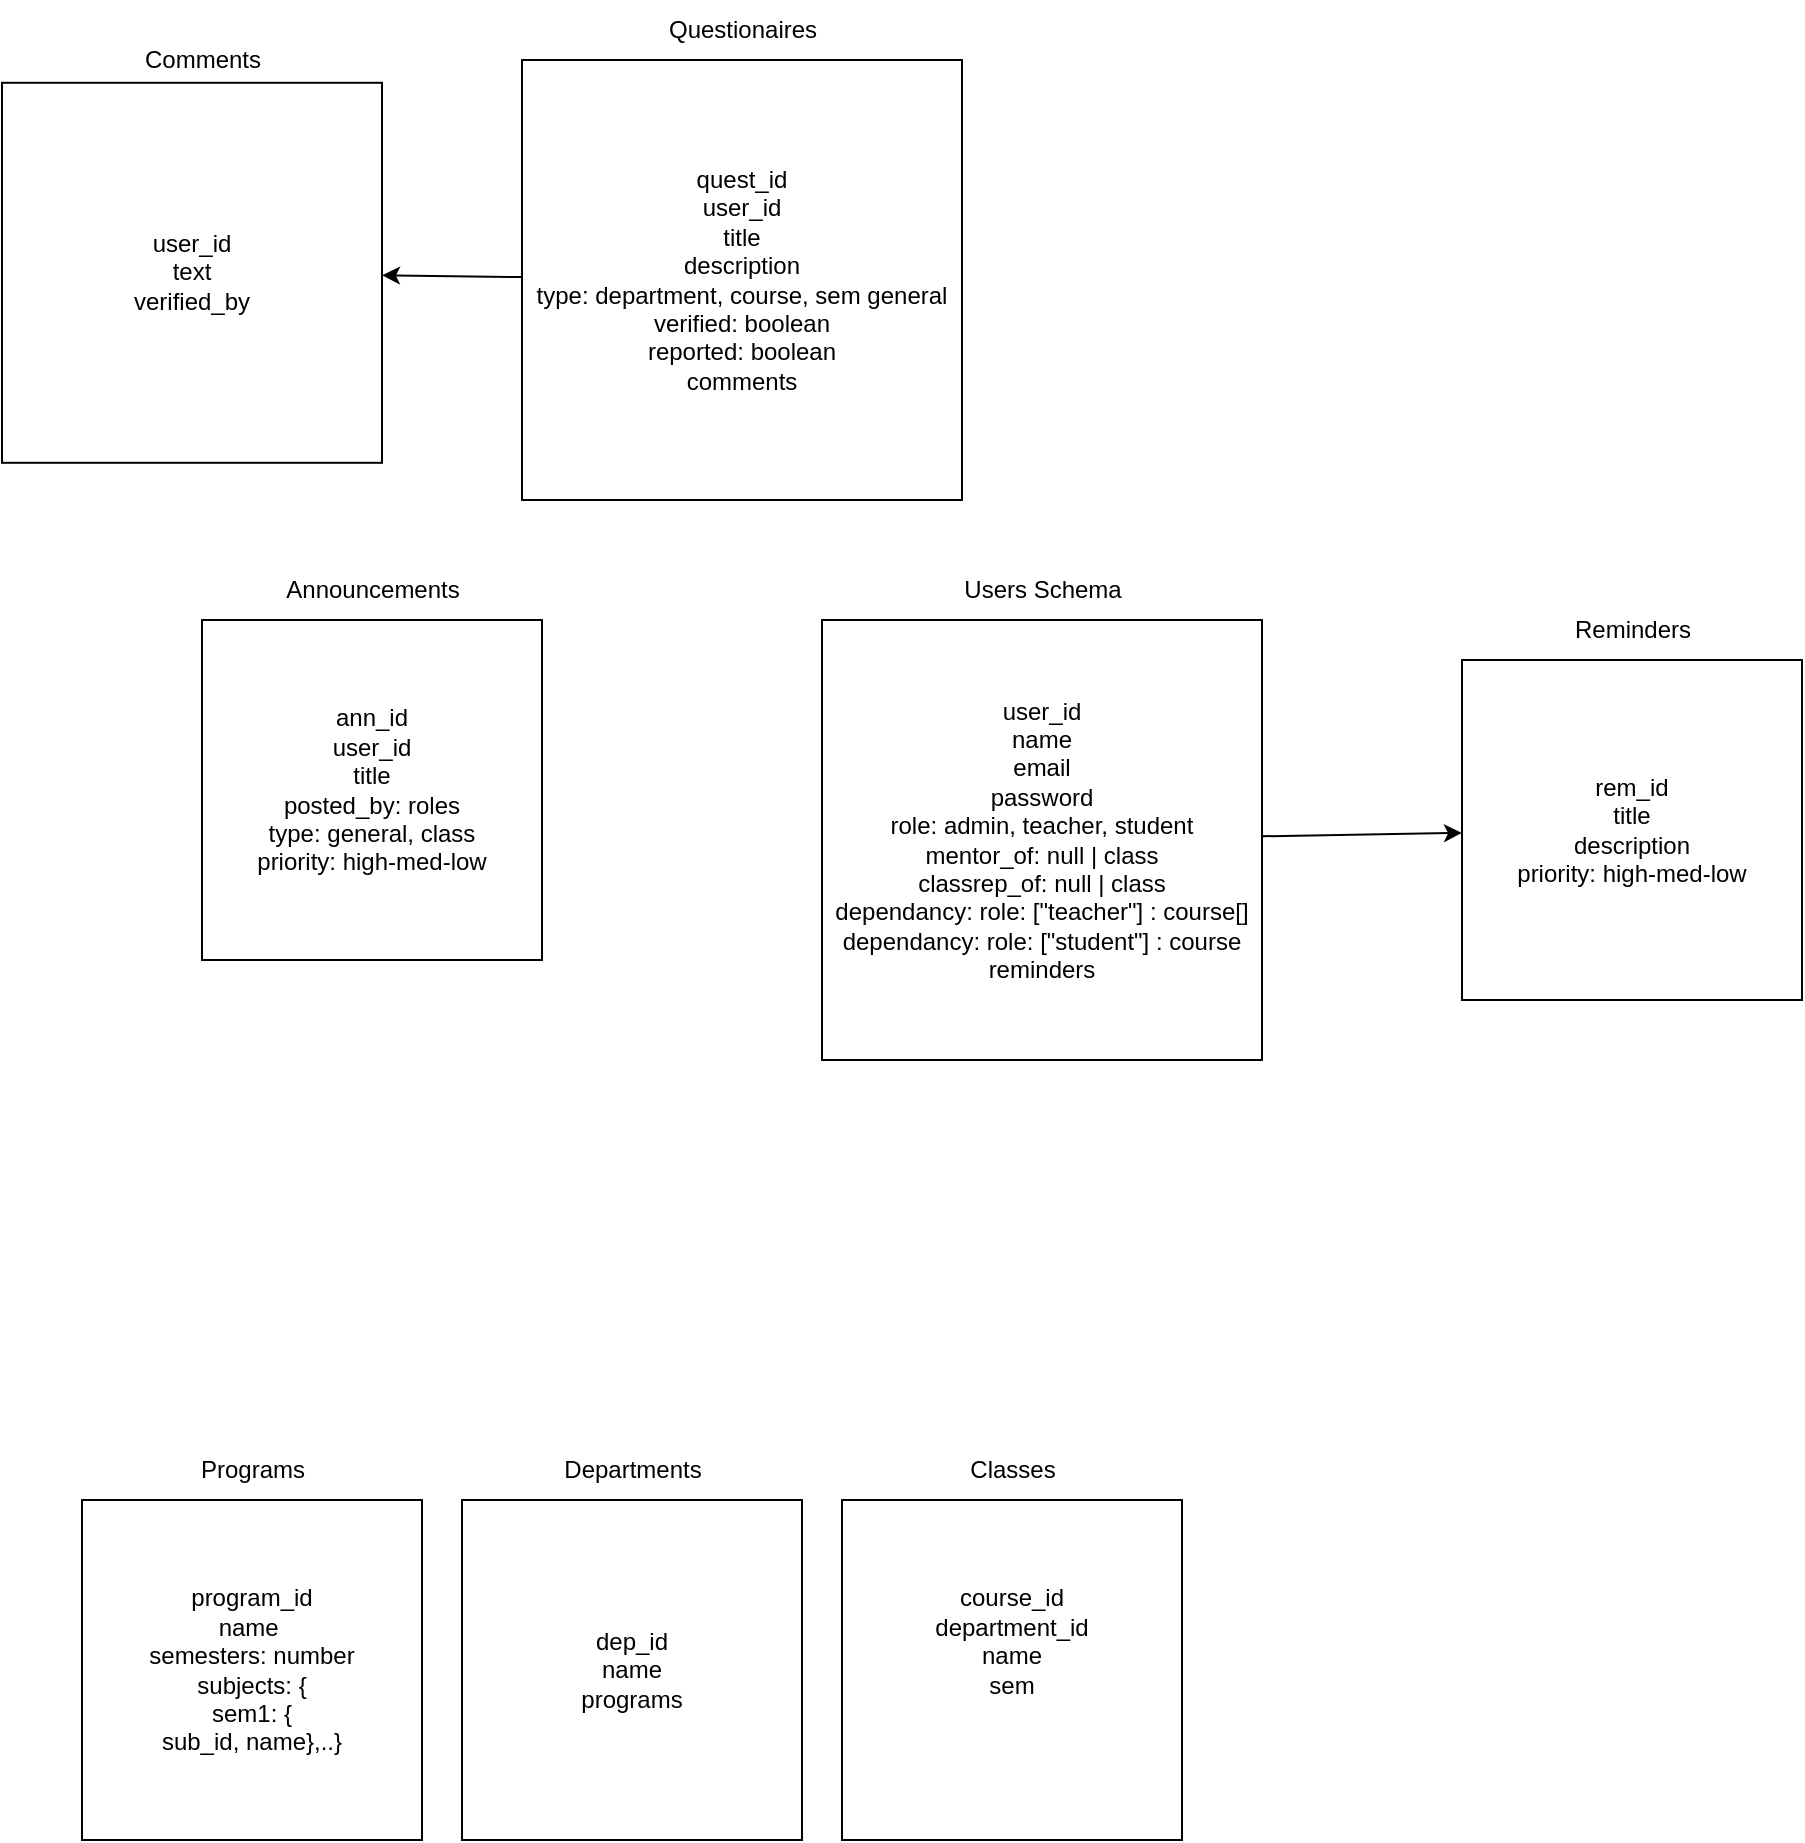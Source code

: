 <mxfile>
    <diagram id="qoH89M9KnnaxGOaqsm-1" name="Page-1">
        <mxGraphModel dx="914" dy="554" grid="1" gridSize="10" guides="1" tooltips="1" connect="1" arrows="1" fold="1" page="1" pageScale="1" pageWidth="1920" pageHeight="1200" math="0" shadow="0">
            <root>
                <mxCell id="0"/>
                <mxCell id="1" parent="0"/>
                <mxCell id="DcK1PtTfnltTrllMDDhU-15" style="edgeStyle=none;html=1;" edge="1" parent="1" source="2" target="DcK1PtTfnltTrllMDDhU-9">
                    <mxGeometry relative="1" as="geometry"/>
                </mxCell>
                <mxCell id="DcK1PtTfnltTrllMDDhU-21" value="" style="group" vertex="1" connectable="0" parent="1">
                    <mxGeometry x="780" y="280" width="220" height="250" as="geometry"/>
                </mxCell>
                <mxCell id="2" value="&lt;div style=&quot;&quot;&gt;&lt;span style=&quot;background-color: initial;&quot;&gt;user_id&lt;/span&gt;&lt;br&gt;&lt;/div&gt;&lt;div style=&quot;&quot;&gt;&lt;span style=&quot;background-color: initial;&quot;&gt;name&lt;/span&gt;&lt;/div&gt;&lt;div style=&quot;&quot;&gt;&lt;span style=&quot;background-color: initial;&quot;&gt;email&lt;/span&gt;&lt;/div&gt;&lt;div style=&quot;&quot;&gt;&lt;span style=&quot;background-color: initial;&quot;&gt;password&lt;/span&gt;&lt;/div&gt;&lt;div style=&quot;&quot;&gt;&lt;span style=&quot;background-color: initial;&quot;&gt;role: admin, teacher, student&lt;/span&gt;&lt;/div&gt;&lt;div style=&quot;&quot;&gt;&lt;span style=&quot;background-color: initial;&quot;&gt;mentor_of: null | class&lt;/span&gt;&lt;/div&gt;&lt;div style=&quot;&quot;&gt;&lt;span style=&quot;background-color: initial;&quot;&gt;classrep_of: null | class&lt;/span&gt;&lt;/div&gt;&lt;div style=&quot;&quot;&gt;dependancy: role: [&quot;teacher&quot;] : course[]&lt;/div&gt;&lt;div style=&quot;&quot;&gt;dependancy: role: [&quot;student&quot;] : course&lt;/div&gt;&lt;div style=&quot;&quot;&gt;reminders&lt;/div&gt;" style="whiteSpace=wrap;html=1;aspect=fixed;align=center;" vertex="1" parent="DcK1PtTfnltTrllMDDhU-21">
                    <mxGeometry y="30" width="220" height="220" as="geometry"/>
                </mxCell>
                <mxCell id="DcK1PtTfnltTrllMDDhU-2" value="Users Schema" style="text;html=1;align=center;verticalAlign=middle;resizable=0;points=[];autosize=1;strokeColor=none;fillColor=none;" vertex="1" parent="DcK1PtTfnltTrllMDDhU-21">
                    <mxGeometry x="60" width="100" height="30" as="geometry"/>
                </mxCell>
                <mxCell id="DcK1PtTfnltTrllMDDhU-22" value="" style="group" vertex="1" connectable="0" parent="1">
                    <mxGeometry x="1100" y="300" width="170" height="200" as="geometry"/>
                </mxCell>
                <mxCell id="DcK1PtTfnltTrllMDDhU-8" value="Reminders" style="text;html=1;align=center;verticalAlign=middle;resizable=0;points=[];autosize=1;strokeColor=none;fillColor=none;" vertex="1" parent="DcK1PtTfnltTrllMDDhU-22">
                    <mxGeometry x="45" width="80" height="30" as="geometry"/>
                </mxCell>
                <mxCell id="DcK1PtTfnltTrllMDDhU-9" value="rem_id&lt;br&gt;title&lt;br&gt;description&lt;br&gt;priority: high-med-low" style="whiteSpace=wrap;html=1;aspect=fixed;" vertex="1" parent="DcK1PtTfnltTrllMDDhU-22">
                    <mxGeometry y="30" width="170" height="170" as="geometry"/>
                </mxCell>
                <mxCell id="DcK1PtTfnltTrllMDDhU-23" value="" style="group" vertex="1" connectable="0" parent="1">
                    <mxGeometry x="470" y="280" width="170" height="200" as="geometry"/>
                </mxCell>
                <mxCell id="DcK1PtTfnltTrllMDDhU-6" value="Announcements" style="text;html=1;align=center;verticalAlign=middle;resizable=0;points=[];autosize=1;strokeColor=none;fillColor=none;" vertex="1" parent="DcK1PtTfnltTrllMDDhU-23">
                    <mxGeometry x="30" width="110" height="30" as="geometry"/>
                </mxCell>
                <mxCell id="DcK1PtTfnltTrllMDDhU-7" value="ann_id&lt;br&gt;user_id&lt;br&gt;title&lt;br&gt;posted_by: roles&lt;br&gt;type: general, class&lt;br&gt;priority: high-med-low" style="whiteSpace=wrap;html=1;aspect=fixed;" vertex="1" parent="DcK1PtTfnltTrllMDDhU-23">
                    <mxGeometry y="30" width="170" height="170" as="geometry"/>
                </mxCell>
                <mxCell id="DcK1PtTfnltTrllMDDhU-24" value="" style="group" vertex="1" connectable="0" parent="1">
                    <mxGeometry x="630" width="220" height="250" as="geometry"/>
                </mxCell>
                <mxCell id="DcK1PtTfnltTrllMDDhU-3" value="Questionaires" style="text;html=1;align=center;verticalAlign=middle;resizable=0;points=[];autosize=1;strokeColor=none;fillColor=none;rotation=0;" vertex="1" parent="DcK1PtTfnltTrllMDDhU-24">
                    <mxGeometry x="60" width="100" height="30" as="geometry"/>
                </mxCell>
                <mxCell id="DcK1PtTfnltTrllMDDhU-5" value="quest_id&lt;br&gt;user_id&lt;br&gt;title&lt;br&gt;description&lt;br&gt;type: department, course, sem general&lt;br&gt;verified: boolean&lt;br&gt;reported: boolean&lt;br&gt;comments" style="whiteSpace=wrap;html=1;aspect=fixed;" vertex="1" parent="DcK1PtTfnltTrllMDDhU-24">
                    <mxGeometry y="30" width="220" height="220" as="geometry"/>
                </mxCell>
                <mxCell id="DcK1PtTfnltTrllMDDhU-25" value="" style="group" vertex="1" connectable="0" parent="1">
                    <mxGeometry x="790" y="720" width="170" height="200" as="geometry"/>
                </mxCell>
                <mxCell id="DcK1PtTfnltTrllMDDhU-10" value="&lt;div style=&quot;&quot;&gt;course_id&lt;/div&gt;&lt;div style=&quot;&quot;&gt;department_id&lt;/div&gt;&lt;div style=&quot;&quot;&gt;name&lt;/div&gt;&lt;div style=&quot;&quot;&gt;&lt;span style=&quot;background-color: initial;&quot;&gt;sem&lt;/span&gt;&lt;/div&gt;&lt;div style=&quot;&quot;&gt;&lt;br&gt;&lt;/div&gt;&lt;div style=&quot;&quot;&gt;&lt;br&gt;&lt;/div&gt;" style="whiteSpace=wrap;html=1;aspect=fixed;align=center;" vertex="1" parent="DcK1PtTfnltTrllMDDhU-25">
                    <mxGeometry y="30" width="170" height="170" as="geometry"/>
                </mxCell>
                <mxCell id="DcK1PtTfnltTrllMDDhU-11" value="Classes" style="text;html=1;align=center;verticalAlign=middle;resizable=0;points=[];autosize=1;strokeColor=none;fillColor=none;" vertex="1" parent="DcK1PtTfnltTrllMDDhU-25">
                    <mxGeometry x="50" width="70" height="30" as="geometry"/>
                </mxCell>
                <mxCell id="DcK1PtTfnltTrllMDDhU-28" value="" style="group" vertex="1" connectable="0" parent="1">
                    <mxGeometry x="370" y="15" width="190" height="220" as="geometry"/>
                </mxCell>
                <mxCell id="DcK1PtTfnltTrllMDDhU-29" value="Comments" style="text;html=1;align=center;verticalAlign=middle;resizable=0;points=[];autosize=1;strokeColor=none;fillColor=none;rotation=0;" vertex="1" parent="DcK1PtTfnltTrllMDDhU-28">
                    <mxGeometry x="60.455" width="80" height="30" as="geometry"/>
                </mxCell>
                <mxCell id="DcK1PtTfnltTrllMDDhU-30" value="user_id&lt;br&gt;text&lt;br&gt;verified_by" style="whiteSpace=wrap;html=1;aspect=fixed;" vertex="1" parent="DcK1PtTfnltTrllMDDhU-28">
                    <mxGeometry y="26.4" width="190" height="190" as="geometry"/>
                </mxCell>
                <mxCell id="DcK1PtTfnltTrllMDDhU-31" value="" style="edgeStyle=none;html=1;" edge="1" parent="1" source="DcK1PtTfnltTrllMDDhU-5" target="DcK1PtTfnltTrllMDDhU-30">
                    <mxGeometry relative="1" as="geometry"/>
                </mxCell>
                <mxCell id="DcK1PtTfnltTrllMDDhU-32" value="" style="group" vertex="1" connectable="0" parent="1">
                    <mxGeometry x="600" y="720" width="170" height="200" as="geometry"/>
                </mxCell>
                <mxCell id="DcK1PtTfnltTrllMDDhU-33" value="&lt;div style=&quot;&quot;&gt;dep_id&lt;/div&gt;&lt;div style=&quot;&quot;&gt;name&lt;/div&gt;&lt;div style=&quot;&quot;&gt;programs&lt;/div&gt;" style="whiteSpace=wrap;html=1;aspect=fixed;align=center;" vertex="1" parent="DcK1PtTfnltTrllMDDhU-32">
                    <mxGeometry y="30" width="170" height="170" as="geometry"/>
                </mxCell>
                <mxCell id="DcK1PtTfnltTrllMDDhU-34" value="Departments" style="text;html=1;align=center;verticalAlign=middle;resizable=0;points=[];autosize=1;strokeColor=none;fillColor=none;" vertex="1" parent="DcK1PtTfnltTrllMDDhU-32">
                    <mxGeometry x="40" width="90" height="30" as="geometry"/>
                </mxCell>
                <mxCell id="DcK1PtTfnltTrllMDDhU-35" value="" style="group" vertex="1" connectable="0" parent="1">
                    <mxGeometry x="410" y="720" width="170" height="200" as="geometry"/>
                </mxCell>
                <mxCell id="DcK1PtTfnltTrllMDDhU-36" value="&lt;div style=&quot;&quot;&gt;program_id&lt;/div&gt;&lt;div style=&quot;&quot;&gt;name&amp;nbsp;&lt;/div&gt;&lt;div style=&quot;&quot;&gt;semesters: number&lt;/div&gt;&lt;div style=&quot;&quot;&gt;subjects: {&lt;/div&gt;&lt;div style=&quot;&quot;&gt;sem1: {&lt;/div&gt;&lt;div style=&quot;&quot;&gt;sub_id, name},..}&lt;/div&gt;" style="whiteSpace=wrap;html=1;aspect=fixed;align=center;" vertex="1" parent="DcK1PtTfnltTrllMDDhU-35">
                    <mxGeometry y="30" width="170" height="170" as="geometry"/>
                </mxCell>
                <mxCell id="DcK1PtTfnltTrllMDDhU-37" value="Programs" style="text;html=1;align=center;verticalAlign=middle;resizable=0;points=[];autosize=1;strokeColor=none;fillColor=none;" vertex="1" parent="DcK1PtTfnltTrllMDDhU-35">
                    <mxGeometry x="45" width="80" height="30" as="geometry"/>
                </mxCell>
            </root>
        </mxGraphModel>
    </diagram>
</mxfile>